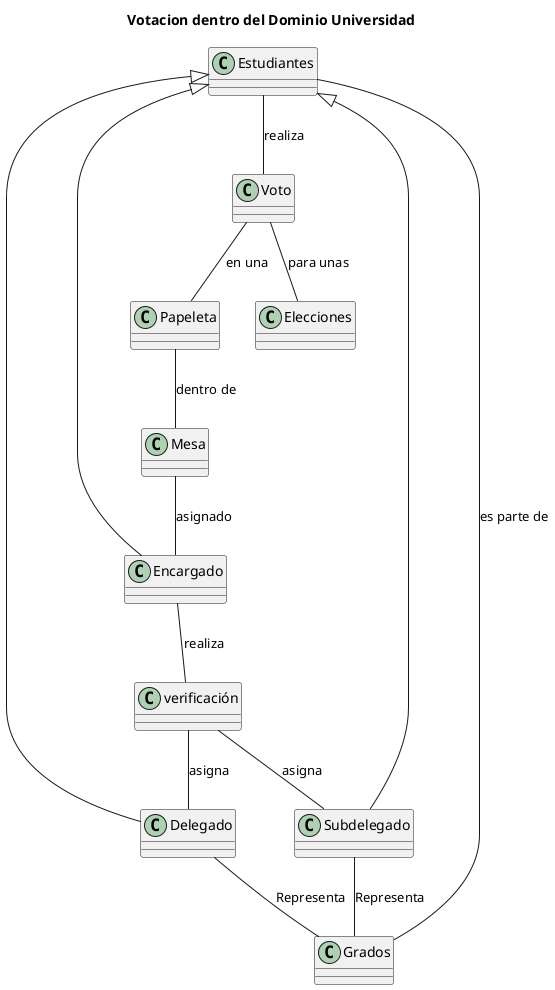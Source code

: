 @startuml DiagramaClasesVotacion
title Votacion dentro del Dominio Universidad

class Elecciones
class Delegado
class Subdelegado
class Estudiantes
class Grados
class Voto
class Papeleta
class Encargado
class Mesa
class verificación


Estudiantes -down- Grados : es parte de

Delegado -up-|> Estudiantes 
Subdelegado -up-|> Estudiantes
Encargado -up-|> Estudiantes

Estudiantes -- Voto : realiza
Voto -- Papeleta : en una
Voto -- Elecciones : para unas
Papeleta -- Mesa : dentro de 
Mesa -- Encargado: asignado
Encargado -- verificación: realiza 
verificación -- Delegado: asigna
verificación -- Subdelegado: asigna


Subdelegado -- Grados: Representa
Delegado -- Grados: Representa

@enduml